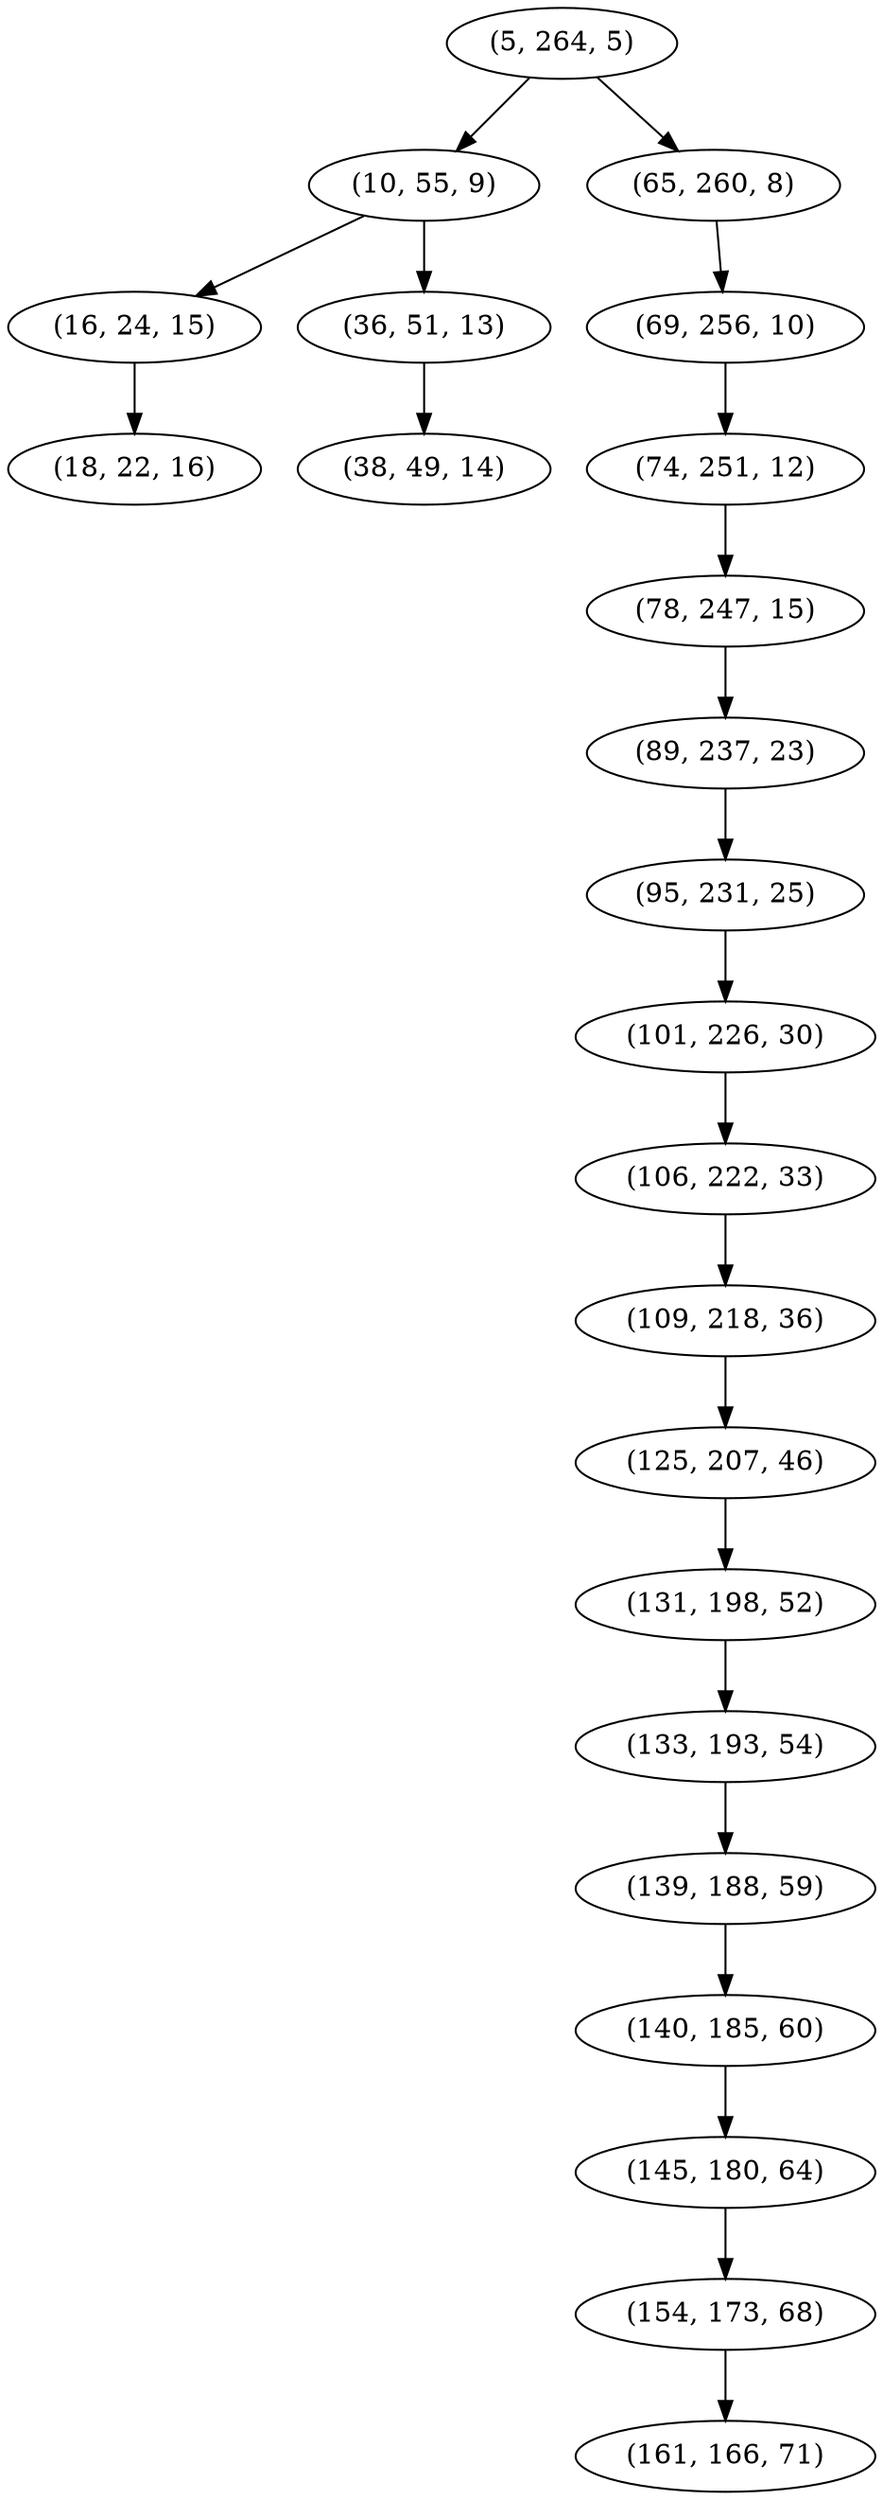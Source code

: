 digraph tree {
    "(5, 264, 5)";
    "(10, 55, 9)";
    "(16, 24, 15)";
    "(18, 22, 16)";
    "(36, 51, 13)";
    "(38, 49, 14)";
    "(65, 260, 8)";
    "(69, 256, 10)";
    "(74, 251, 12)";
    "(78, 247, 15)";
    "(89, 237, 23)";
    "(95, 231, 25)";
    "(101, 226, 30)";
    "(106, 222, 33)";
    "(109, 218, 36)";
    "(125, 207, 46)";
    "(131, 198, 52)";
    "(133, 193, 54)";
    "(139, 188, 59)";
    "(140, 185, 60)";
    "(145, 180, 64)";
    "(154, 173, 68)";
    "(161, 166, 71)";
    "(5, 264, 5)" -> "(10, 55, 9)";
    "(5, 264, 5)" -> "(65, 260, 8)";
    "(10, 55, 9)" -> "(16, 24, 15)";
    "(10, 55, 9)" -> "(36, 51, 13)";
    "(16, 24, 15)" -> "(18, 22, 16)";
    "(36, 51, 13)" -> "(38, 49, 14)";
    "(65, 260, 8)" -> "(69, 256, 10)";
    "(69, 256, 10)" -> "(74, 251, 12)";
    "(74, 251, 12)" -> "(78, 247, 15)";
    "(78, 247, 15)" -> "(89, 237, 23)";
    "(89, 237, 23)" -> "(95, 231, 25)";
    "(95, 231, 25)" -> "(101, 226, 30)";
    "(101, 226, 30)" -> "(106, 222, 33)";
    "(106, 222, 33)" -> "(109, 218, 36)";
    "(109, 218, 36)" -> "(125, 207, 46)";
    "(125, 207, 46)" -> "(131, 198, 52)";
    "(131, 198, 52)" -> "(133, 193, 54)";
    "(133, 193, 54)" -> "(139, 188, 59)";
    "(139, 188, 59)" -> "(140, 185, 60)";
    "(140, 185, 60)" -> "(145, 180, 64)";
    "(145, 180, 64)" -> "(154, 173, 68)";
    "(154, 173, 68)" -> "(161, 166, 71)";
}
